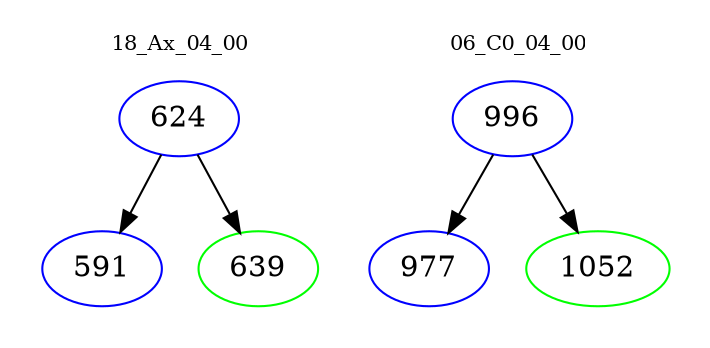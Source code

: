 digraph{
subgraph cluster_0 {
color = white
label = "18_Ax_04_00";
fontsize=10;
T0_624 [label="624", color="blue"]
T0_624 -> T0_591 [color="black"]
T0_591 [label="591", color="blue"]
T0_624 -> T0_639 [color="black"]
T0_639 [label="639", color="green"]
}
subgraph cluster_1 {
color = white
label = "06_C0_04_00";
fontsize=10;
T1_996 [label="996", color="blue"]
T1_996 -> T1_977 [color="black"]
T1_977 [label="977", color="blue"]
T1_996 -> T1_1052 [color="black"]
T1_1052 [label="1052", color="green"]
}
}
